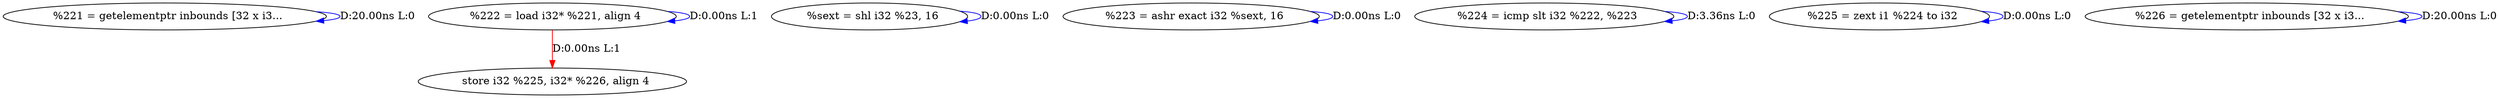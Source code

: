 digraph {
Node0x2609660[label="  %221 = getelementptr inbounds [32 x i3..."];
Node0x2609660 -> Node0x2609660[label="D:20.00ns L:0",color=blue];
Node0x2609780[label="  %222 = load i32* %221, align 4"];
Node0x2609780 -> Node0x2609780[label="D:0.00ns L:1",color=blue];
Node0x2609d00[label="  store i32 %225, i32* %226, align 4"];
Node0x2609780 -> Node0x2609d00[label="D:0.00ns L:1",color=red];
Node0x2609860[label="  %sext = shl i32 %23, 16"];
Node0x2609860 -> Node0x2609860[label="D:0.00ns L:0",color=blue];
Node0x2609940[label="  %223 = ashr exact i32 %sext, 16"];
Node0x2609940 -> Node0x2609940[label="D:0.00ns L:0",color=blue];
Node0x2609a20[label="  %224 = icmp slt i32 %222, %223"];
Node0x2609a20 -> Node0x2609a20[label="D:3.36ns L:0",color=blue];
Node0x2609b00[label="  %225 = zext i1 %224 to i32"];
Node0x2609b00 -> Node0x2609b00[label="D:0.00ns L:0",color=blue];
Node0x2609be0[label="  %226 = getelementptr inbounds [32 x i3..."];
Node0x2609be0 -> Node0x2609be0[label="D:20.00ns L:0",color=blue];
}
